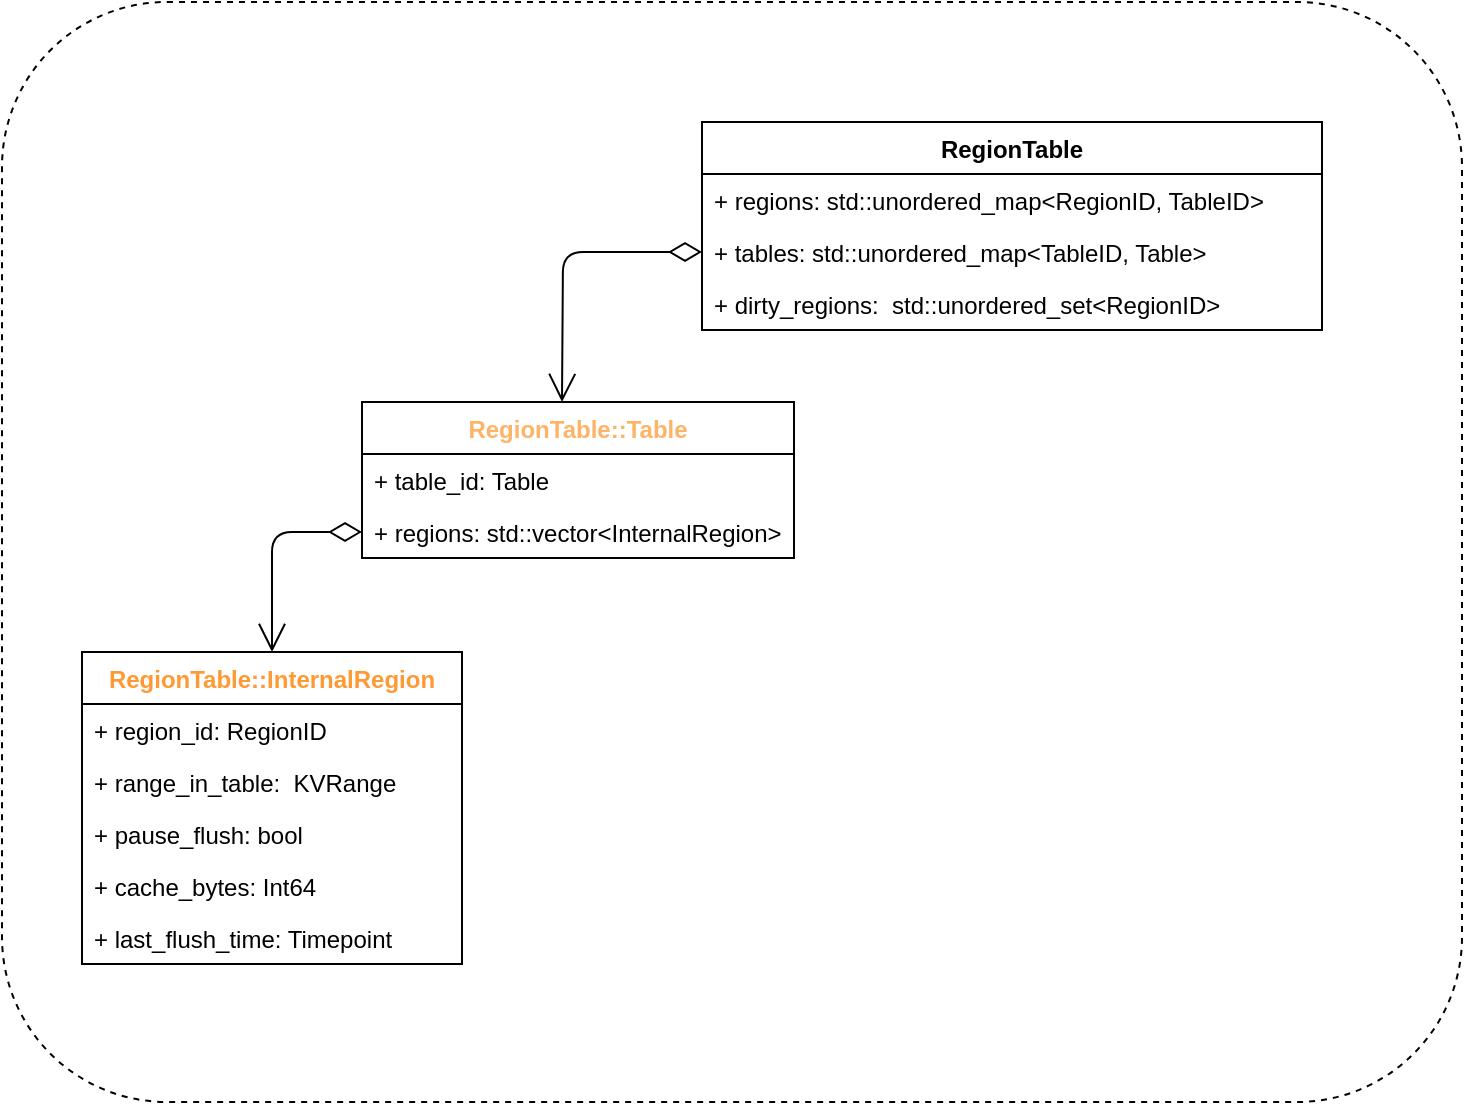 <mxfile version="21.7.2" type="device">
  <diagram name="第 1 页" id="FqSrZO1AyPQxl9VwedoB">
    <mxGraphModel dx="954" dy="648" grid="1" gridSize="10" guides="1" tooltips="1" connect="1" arrows="1" fold="1" page="1" pageScale="1" pageWidth="827" pageHeight="1169" math="0" shadow="0">
      <root>
        <mxCell id="0" />
        <mxCell id="1" parent="0" />
        <mxCell id="qfcjsdmFI2uBrQJaRwne-1" value="" style="endArrow=open;html=1;endSize=12;startArrow=diamondThin;startSize=14;startFill=0;edgeStyle=orthogonalEdgeStyle;align=left;verticalAlign=bottom;entryX=0.5;entryY=0;entryDx=0;entryDy=0;exitX=0;exitY=0.5;exitDx=0;exitDy=0;" diagramCategory="uml" diagramName="Aggregation1" edge="1" parent="1" source="qfcjsdmFI2uBrQJaRwne-8">
          <mxGeometry x="-1" y="3" relative="1" as="geometry">
            <mxPoint x="480" y="209" as="sourcePoint" />
            <mxPoint x="350" y="310" as="targetPoint" />
          </mxGeometry>
        </mxCell>
        <mxCell id="qfcjsdmFI2uBrQJaRwne-2" value="" style="endArrow=open;html=1;endSize=12;startArrow=diamondThin;startSize=14;startFill=0;edgeStyle=orthogonalEdgeStyle;align=left;verticalAlign=bottom;fontColor=#FFB366;exitX=0;exitY=0.5;exitDx=0;exitDy=0;entryX=0.5;entryY=0;entryDx=0;entryDy=0;" diagramCategory="uml" diagramName="Aggregation1" edge="1" parent="1" source="qfcjsdmFI2uBrQJaRwne-5" target="qfcjsdmFI2uBrQJaRwne-10">
          <mxGeometry x="-1" y="3" relative="1" as="geometry">
            <mxPoint x="130" y="400" as="sourcePoint" />
            <mxPoint x="430" y="400" as="targetPoint" />
          </mxGeometry>
        </mxCell>
        <mxCell id="qfcjsdmFI2uBrQJaRwne-3" value="RegionTable::Table" style="swimlane;fontStyle=1;align=center;verticalAlign=top;childLayout=stackLayout;horizontal=1;startSize=26;horizontalStack=0;resizeParent=1;resizeParentMax=0;resizeLast=0;collapsible=1;marginBottom=0;fontColor=#FFB366;" diagramCategory="uml" diagramName="Class" vertex="1" parent="1">
          <mxGeometry x="250" y="310" width="216" height="78" as="geometry" />
        </mxCell>
        <mxCell id="qfcjsdmFI2uBrQJaRwne-4" value="+ table_id: Table" style="text;strokeColor=none;fillColor=none;align=left;verticalAlign=top;spacingLeft=4;spacingRight=4;overflow=hidden;rotatable=0;points=[[0,0.5],[1,0.5]];portConstraint=eastwest;" vertex="1" parent="qfcjsdmFI2uBrQJaRwne-3">
          <mxGeometry y="26" width="216" height="26" as="geometry" />
        </mxCell>
        <mxCell id="qfcjsdmFI2uBrQJaRwne-5" value="+ regions: std::vector&lt;InternalRegion&gt;" style="text;strokeColor=none;fillColor=none;align=left;verticalAlign=top;spacingLeft=4;spacingRight=4;overflow=hidden;rotatable=0;points=[[0,0.5],[1,0.5]];portConstraint=eastwest;" vertex="1" parent="qfcjsdmFI2uBrQJaRwne-3">
          <mxGeometry y="52" width="216" height="26" as="geometry" />
        </mxCell>
        <mxCell id="qfcjsdmFI2uBrQJaRwne-6" value="RegionTable" style="swimlane;fontStyle=1;align=center;verticalAlign=top;childLayout=stackLayout;horizontal=1;startSize=26;horizontalStack=0;resizeParent=1;resizeParentMax=0;resizeLast=0;collapsible=1;marginBottom=0;" diagramCategory="uml" diagramName="Class" vertex="1" parent="1">
          <mxGeometry x="420" y="170" width="310" height="104" as="geometry" />
        </mxCell>
        <mxCell id="qfcjsdmFI2uBrQJaRwne-7" value="+ regions: std::unordered_map&lt;RegionID, TableID&gt;" style="text;strokeColor=none;fillColor=none;align=left;verticalAlign=top;spacingLeft=4;spacingRight=4;overflow=hidden;rotatable=0;points=[[0,0.5],[1,0.5]];portConstraint=eastwest;" vertex="1" parent="qfcjsdmFI2uBrQJaRwne-6">
          <mxGeometry y="26" width="310" height="26" as="geometry" />
        </mxCell>
        <mxCell id="qfcjsdmFI2uBrQJaRwne-8" value="+ tables: std::unordered_map&lt;TableID, Table&gt;" style="text;strokeColor=none;fillColor=none;align=left;verticalAlign=top;spacingLeft=4;spacingRight=4;overflow=hidden;rotatable=0;points=[[0,0.5],[1,0.5]];portConstraint=eastwest;" vertex="1" parent="qfcjsdmFI2uBrQJaRwne-6">
          <mxGeometry y="52" width="310" height="26" as="geometry" />
        </mxCell>
        <mxCell id="qfcjsdmFI2uBrQJaRwne-9" value="+ dirty_regions:  std::unordered_set&lt;RegionID&gt;" style="text;strokeColor=none;fillColor=none;align=left;verticalAlign=top;spacingLeft=4;spacingRight=4;overflow=hidden;rotatable=0;points=[[0,0.5],[1,0.5]];portConstraint=eastwest;" vertex="1" parent="qfcjsdmFI2uBrQJaRwne-6">
          <mxGeometry y="78" width="310" height="26" as="geometry" />
        </mxCell>
        <mxCell id="qfcjsdmFI2uBrQJaRwne-10" value="RegionTable::InternalRegion" style="swimlane;fontStyle=1;align=center;verticalAlign=top;childLayout=stackLayout;horizontal=1;startSize=26;horizontalStack=0;resizeParent=1;resizeParentMax=0;resizeLast=0;collapsible=1;marginBottom=0;fontColor=#FF9933;" diagramCategory="uml" diagramName="Class" vertex="1" parent="1">
          <mxGeometry x="110" y="435" width="190" height="156" as="geometry" />
        </mxCell>
        <mxCell id="qfcjsdmFI2uBrQJaRwne-11" value="+ region_id: RegionID" style="text;strokeColor=none;fillColor=none;align=left;verticalAlign=top;spacingLeft=4;spacingRight=4;overflow=hidden;rotatable=0;points=[[0,0.5],[1,0.5]];portConstraint=eastwest;" vertex="1" parent="qfcjsdmFI2uBrQJaRwne-10">
          <mxGeometry y="26" width="190" height="26" as="geometry" />
        </mxCell>
        <mxCell id="qfcjsdmFI2uBrQJaRwne-12" value="+ range_in_table:  KVRange" style="text;strokeColor=none;fillColor=none;align=left;verticalAlign=top;spacingLeft=4;spacingRight=4;overflow=hidden;rotatable=0;points=[[0,0.5],[1,0.5]];portConstraint=eastwest;" vertex="1" parent="qfcjsdmFI2uBrQJaRwne-10">
          <mxGeometry y="52" width="190" height="26" as="geometry" />
        </mxCell>
        <mxCell id="qfcjsdmFI2uBrQJaRwne-13" value="+ pause_flush: bool" style="text;strokeColor=none;fillColor=none;align=left;verticalAlign=top;spacingLeft=4;spacingRight=4;overflow=hidden;rotatable=0;points=[[0,0.5],[1,0.5]];portConstraint=eastwest;" vertex="1" parent="qfcjsdmFI2uBrQJaRwne-10">
          <mxGeometry y="78" width="190" height="26" as="geometry" />
        </mxCell>
        <mxCell id="qfcjsdmFI2uBrQJaRwne-14" value="+ cache_bytes: Int64" style="text;strokeColor=none;fillColor=none;align=left;verticalAlign=top;spacingLeft=4;spacingRight=4;overflow=hidden;rotatable=0;points=[[0,0.5],[1,0.5]];portConstraint=eastwest;" vertex="1" parent="qfcjsdmFI2uBrQJaRwne-10">
          <mxGeometry y="104" width="190" height="26" as="geometry" />
        </mxCell>
        <mxCell id="qfcjsdmFI2uBrQJaRwne-15" value="+ last_flush_time: Timepoint" style="text;strokeColor=none;fillColor=none;align=left;verticalAlign=top;spacingLeft=4;spacingRight=4;overflow=hidden;rotatable=0;points=[[0,0.5],[1,0.5]];portConstraint=eastwest;" vertex="1" parent="qfcjsdmFI2uBrQJaRwne-10">
          <mxGeometry y="130" width="190" height="26" as="geometry" />
        </mxCell>
        <mxCell id="qfcjsdmFI2uBrQJaRwne-16" value="" style="rounded=1;whiteSpace=wrap;html=1;fillColor=none;dashed=1;" vertex="1" parent="1">
          <mxGeometry x="70" y="110" width="730" height="550" as="geometry" />
        </mxCell>
      </root>
    </mxGraphModel>
  </diagram>
</mxfile>
